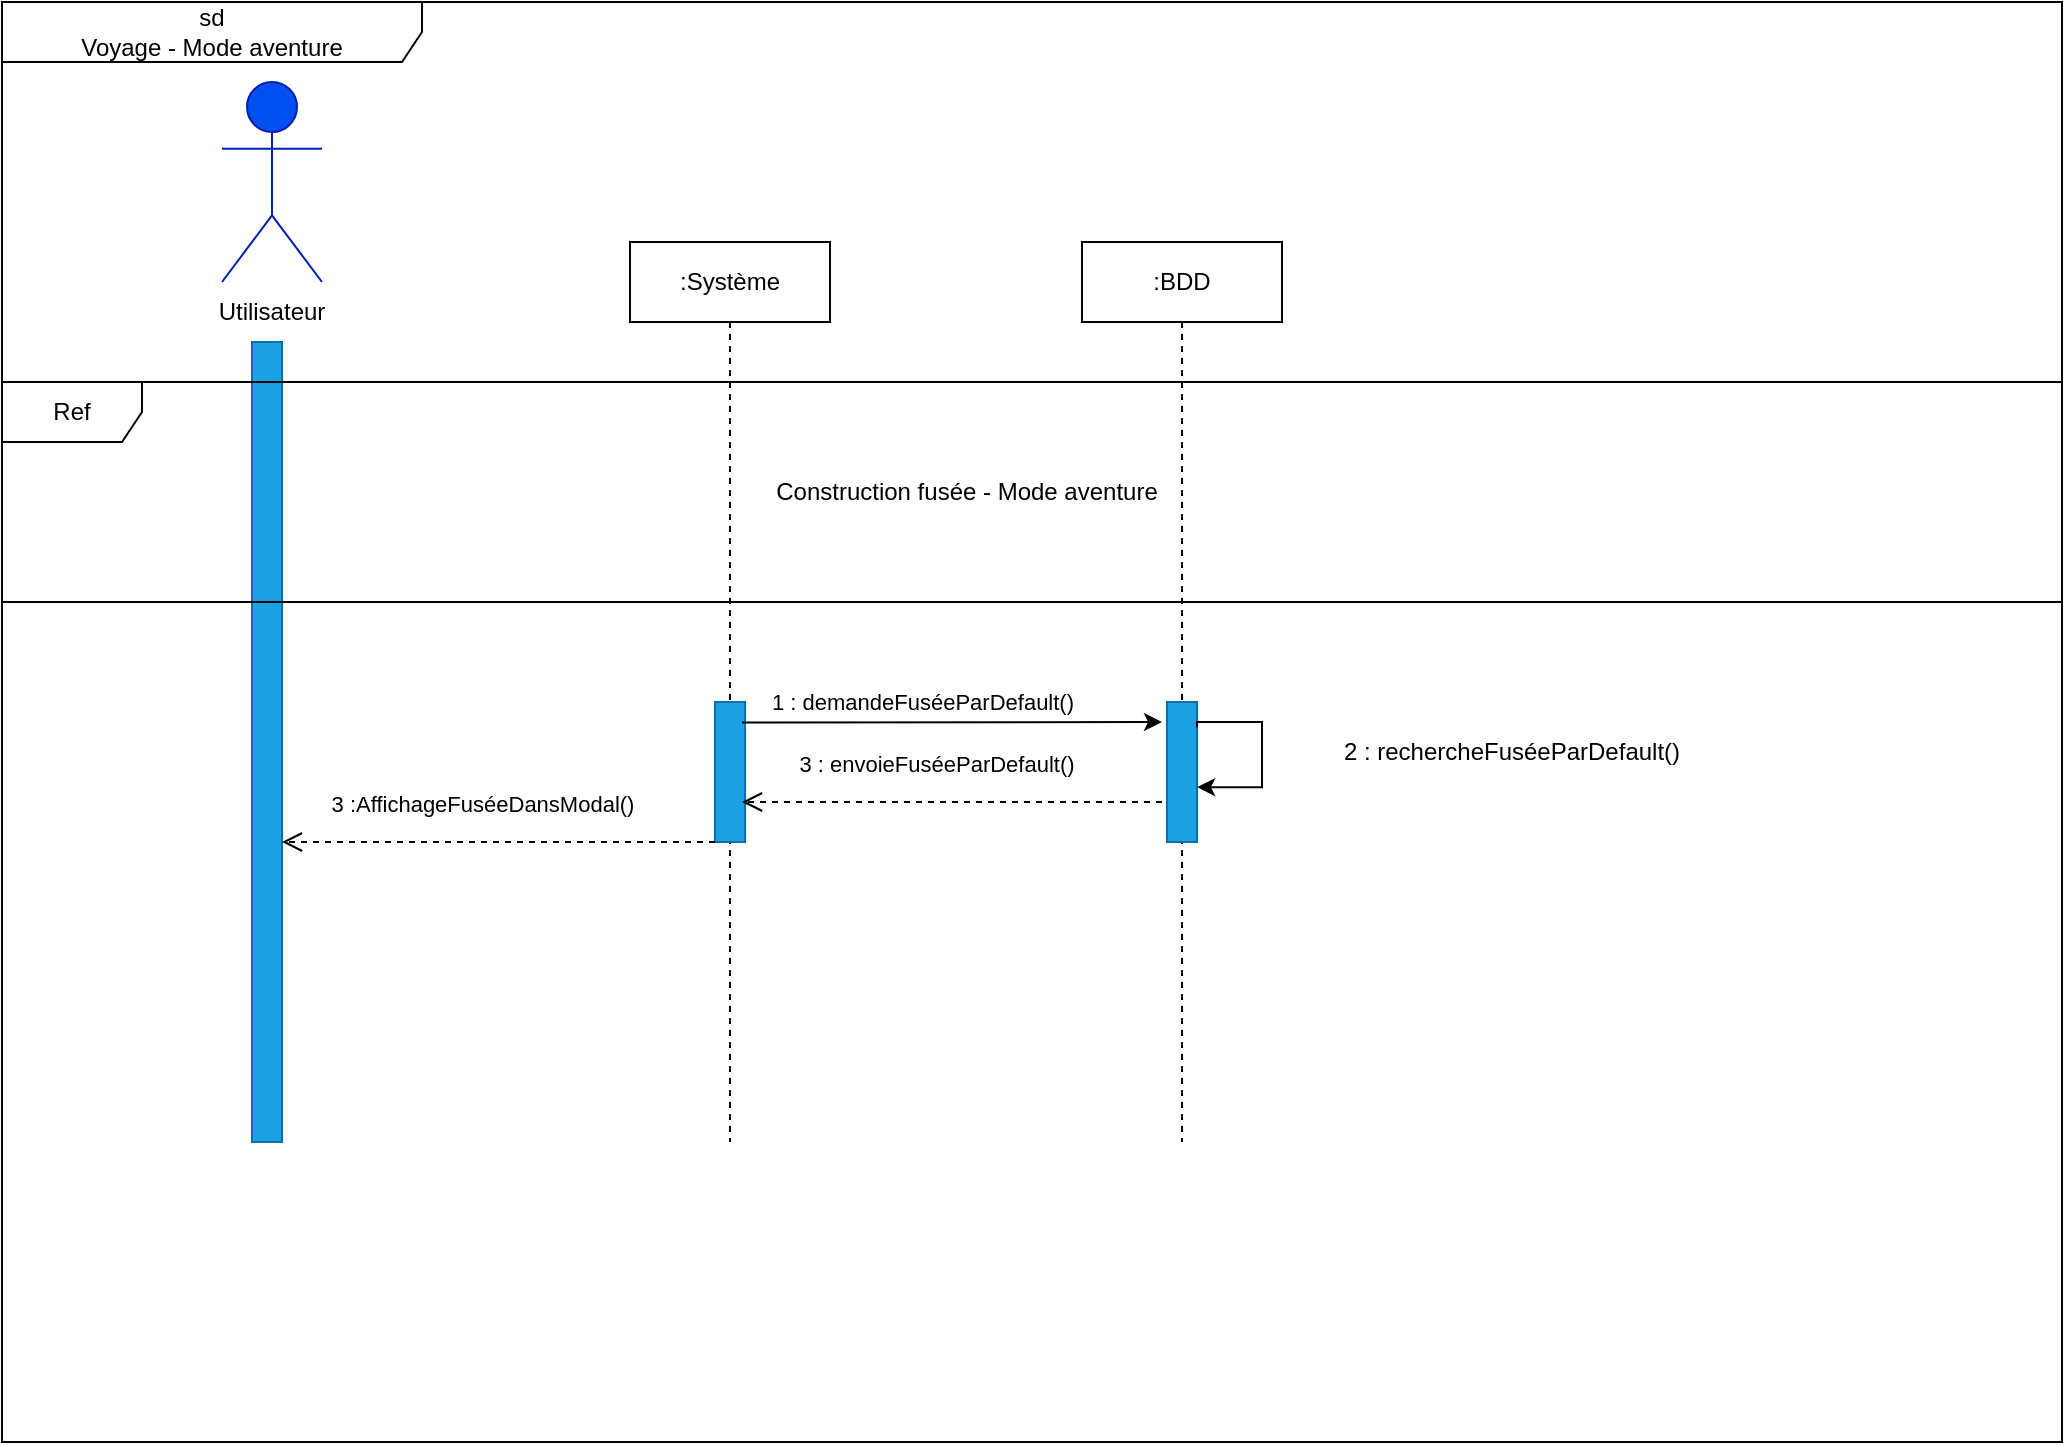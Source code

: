 <mxfile version="20.6.0" type="device"><diagram id="M-pu-cOKjHEZvPsEpOY4" name="Page-1"><mxGraphModel dx="1296" dy="666" grid="1" gridSize="10" guides="1" tooltips="1" connect="1" arrows="1" fold="1" page="1" pageScale="1" pageWidth="827" pageHeight="1169" math="0" shadow="0"><root><mxCell id="0"/><mxCell id="1" parent="0"/><mxCell id="OMeM30PVV8WrVPDrTTRZ-74" value="sd &lt;br&gt;&lt;div class=&quot;markup-eYLPri messageContent-2t3eCI&quot; id=&quot;message-content-1046520012871049266&quot;&gt;Voyage - Mode aventure&lt;/div&gt;" style="shape=umlFrame;whiteSpace=wrap;html=1;width=210;height=30;" parent="1" vertex="1"><mxGeometry y="150" width="1030" height="720" as="geometry"/></mxCell><mxCell id="OMeM30PVV8WrVPDrTTRZ-1" value="&lt;b&gt;Utilisateur&lt;/b&gt;" style="shape=umlActor;verticalLabelPosition=bottom;verticalAlign=top;html=1;fillColor=#0050ef;fontColor=#ffffff;strokeColor=#001DBC;" parent="1" vertex="1"><mxGeometry x="110" y="190" width="50" height="100" as="geometry"/></mxCell><mxCell id="OMeM30PVV8WrVPDrTTRZ-2" value="Utilisateur" style="text;html=1;strokeColor=none;fillColor=none;align=center;verticalAlign=middle;whiteSpace=wrap;rounded=0;" parent="1" vertex="1"><mxGeometry x="105" y="290" width="60" height="30" as="geometry"/></mxCell><mxCell id="OMeM30PVV8WrVPDrTTRZ-3" value=":Système" style="shape=umlLifeline;perimeter=lifelinePerimeter;whiteSpace=wrap;html=1;container=1;collapsible=0;recursiveResize=0;outlineConnect=0;size=40;" parent="1" vertex="1"><mxGeometry x="314" y="270" width="100" height="450" as="geometry"/></mxCell><mxCell id="TaUc2MmarQRVEoHLihkq-80" value="" style="rounded=0;whiteSpace=wrap;html=1;fillColor=#1ba1e2;fontColor=#ffffff;strokeColor=#006EAF;" parent="OMeM30PVV8WrVPDrTTRZ-3" vertex="1"><mxGeometry x="42.5" y="230" width="15" height="70" as="geometry"/></mxCell><mxCell id="OMeM30PVV8WrVPDrTTRZ-9" value="" style="rounded=0;whiteSpace=wrap;html=1;fillColor=#1ba1e2;fontColor=#ffffff;strokeColor=#006EAF;" parent="1" vertex="1"><mxGeometry x="125" y="320" width="15" height="400" as="geometry"/></mxCell><mxCell id="TaUc2MmarQRVEoHLihkq-58" value="Ref " style="shape=umlFrame;whiteSpace=wrap;html=1;width=70;height=30;fillStyle=auto;sketch=0;shadow=0;" parent="1" vertex="1"><mxGeometry y="340" width="1030" height="110" as="geometry"/></mxCell><mxCell id="TaUc2MmarQRVEoHLihkq-86" value="3 :AffichageFuséeDansModal() " style="html=1;verticalAlign=bottom;endArrow=open;dashed=1;endSize=8;rounded=0;exitX=0;exitY=1;exitDx=0;exitDy=0;" parent="1" edge="1"><mxGeometry x="0.076" y="-10" relative="1" as="geometry"><mxPoint x="356.5" y="570" as="sourcePoint"/><mxPoint x="140" y="570" as="targetPoint"/><mxPoint as="offset"/><Array as="points"><mxPoint x="340" y="570"/><mxPoint x="280" y="570"/><mxPoint x="260" y="570"/></Array></mxGeometry></mxCell><UserObject label="Construction fusée - Mode aventure" placeholders="1" name="Variable" id="TaUc2MmarQRVEoHLihkq-103"><mxCell style="text;html=1;strokeColor=none;fillColor=none;align=center;verticalAlign=middle;whiteSpace=wrap;overflow=hidden;shadow=0;sketch=0;fillStyle=auto;" parent="1" vertex="1"><mxGeometry x="370" y="385" width="225" height="20" as="geometry"/></mxCell></UserObject><mxCell id="KTo7BGjT-xUTre3JB-S3-1" value=":BDD" style="shape=umlLifeline;perimeter=lifelinePerimeter;whiteSpace=wrap;html=1;container=1;collapsible=0;recursiveResize=0;outlineConnect=0;size=40;" vertex="1" parent="1"><mxGeometry x="540" y="270" width="100" height="450" as="geometry"/></mxCell><mxCell id="KTo7BGjT-xUTre3JB-S3-3" value="" style="rounded=0;whiteSpace=wrap;html=1;fillColor=#1ba1e2;fontColor=#ffffff;strokeColor=#006EAF;" vertex="1" parent="KTo7BGjT-xUTre3JB-S3-1"><mxGeometry x="42.5" y="230" width="15" height="70" as="geometry"/></mxCell><mxCell id="KTo7BGjT-xUTre3JB-S3-5" style="edgeStyle=orthogonalEdgeStyle;rounded=0;orthogonalLoop=1;jettySize=auto;html=1;exitX=1;exitY=0.25;exitDx=0;exitDy=0;entryX=1;entryY=0.75;entryDx=0;entryDy=0;" edge="1" parent="KTo7BGjT-xUTre3JB-S3-1"><mxGeometry relative="1" as="geometry"><Array as="points"><mxPoint x="58" y="240.04"/><mxPoint x="90" y="240.04"/><mxPoint x="90" y="273.04"/></Array><mxPoint x="57.53" y="242.56" as="sourcePoint"/><mxPoint x="57.53" y="272.56" as="targetPoint"/></mxGeometry></mxCell><mxCell id="KTo7BGjT-xUTre3JB-S3-4" value="1 : demandeFuséeParDefault()" style="endArrow=classic;html=1;rounded=0;exitX=1;exitY=0.66;exitDx=0;exitDy=0;exitPerimeter=0;" edge="1" parent="1"><mxGeometry x="-0.143" y="10" width="50" height="50" relative="1" as="geometry"><mxPoint x="370" y="510.2" as="sourcePoint"/><mxPoint x="580" y="510" as="targetPoint"/><mxPoint as="offset"/></mxGeometry></mxCell><mxCell id="KTo7BGjT-xUTre3JB-S3-6" value="2 : rechercheFuséeParDefault()" style="text;html=1;strokeColor=none;fillColor=none;align=center;verticalAlign=middle;whiteSpace=wrap;rounded=0;" vertex="1" parent="1"><mxGeometry x="650" y="510" width="210" height="30" as="geometry"/></mxCell><mxCell id="KTo7BGjT-xUTre3JB-S3-7" value="3 : envoieFuséeParDefault() " style="html=1;verticalAlign=bottom;endArrow=open;dashed=1;endSize=8;rounded=0;" edge="1" parent="1"><mxGeometry x="0.076" y="-10" relative="1" as="geometry"><mxPoint x="580" y="550" as="sourcePoint"/><mxPoint x="370" y="550" as="targetPoint"/><mxPoint as="offset"/><Array as="points"><mxPoint x="560" y="550"/><mxPoint x="500" y="550"/><mxPoint x="480" y="550"/></Array></mxGeometry></mxCell></root></mxGraphModel></diagram></mxfile>
